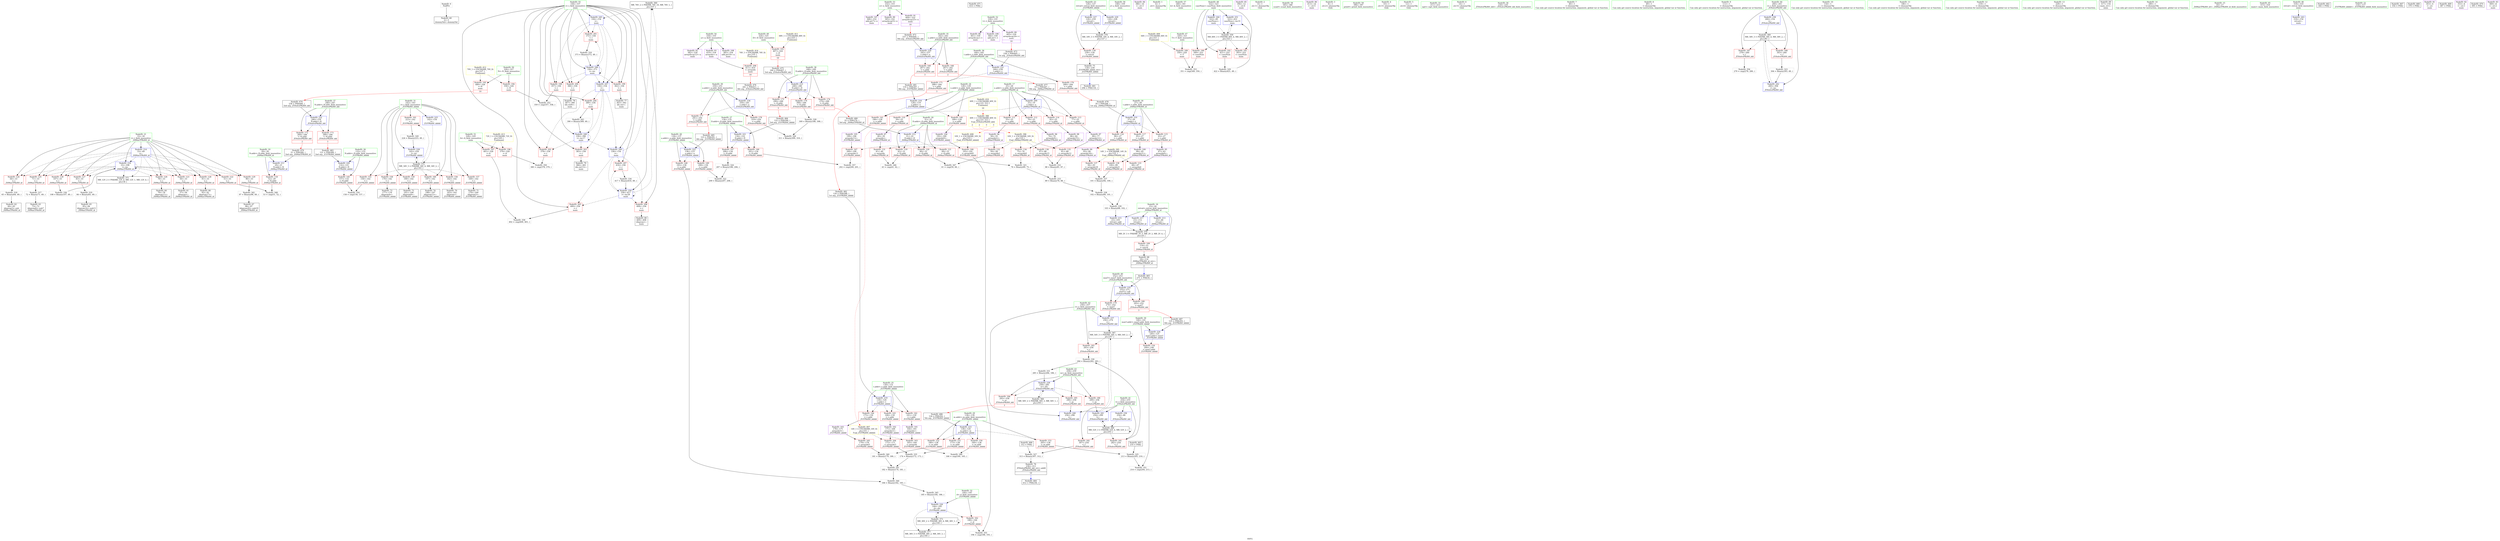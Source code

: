 digraph "SVFG" {
	label="SVFG";

	Node0x5646ff251020 [shape=record,color=grey,label="{NodeID: 0\nNullPtr}"];
	Node0x5646ff251020 -> Node0x5646ff254680[style=solid];
	Node0x5646ff2756c0 [shape=record,color=black,label="{NodeID: 360\nMR_76V_2 = PHI(MR_76V_10, MR_76V_1, )\npts\{337 \}\n}"];
	Node0x5646ff2756c0 -> Node0x5646ff260d50[style=dashed];
	Node0x5646ff256590 [shape=record,color=red,label="{NodeID: 194\n358\<--326\n\<--N\nmain\n}"];
	Node0x5646ff256590 -> Node0x5646ff2680a0[style=solid];
	Node0x5646ff253870 [shape=record,color=red,label="{NodeID: 111\n55\<--25\n\<--x.addr\n_Z4MaxTPKdS0_id\n}"];
	Node0x5646ff253870 -> Node0x5646ff256250[style=solid];
	Node0x5646ff251b70 [shape=record,color=green,label="{NodeID: 28\n136\<--137\na.addr\<--a.addr_field_insensitive\n_Z1FPKdS0_idddd\n}"];
	Node0x5646ff251b70 -> Node0x5646ff259e50[style=solid];
	Node0x5646ff251b70 -> Node0x5646ff259f20[style=solid];
	Node0x5646ff251b70 -> Node0x5646ff257c50[style=solid];
	Node0x5646ff296910 [shape=record,color=black,label="{NodeID: 471\n414 = PHI()\n}"];
	Node0x5646ff25c5c0 [shape=record,color=yellow,style=double,label="{NodeID: 388\n60V_1 = ENCHI(MR_60V_0)\npts\{331 333 \}\nFun[_Z5SolvePKdS0_idd]|{<s0>2|<s1>2|<s2>3|<s3>3}}"];
	Node0x5646ff25c5c0:s0 -> Node0x5646ff25cc10[style=dashed,color=red];
	Node0x5646ff25c5c0:s1 -> Node0x5646ff25ccf0[style=dashed,color=red];
	Node0x5646ff25c5c0:s2 -> Node0x5646ff25d6c0[style=dashed,color=red];
	Node0x5646ff25c5c0:s3 -> Node0x5646ff25d7a0[style=dashed,color=red];
	Node0x5646ff257c50 [shape=record,color=blue,label="{NodeID: 222\n136\<--123\na.addr\<--a\n_Z1FPKdS0_idddd\n}"];
	Node0x5646ff257c50 -> Node0x5646ff259e50[style=dashed];
	Node0x5646ff257c50 -> Node0x5646ff259f20[style=dashed];
	Node0x5646ff259700 [shape=record,color=red,label="{NodeID: 139\n230\<--126\n\<--retval\n_Z1FPKdS0_idddd\n}"];
	Node0x5646ff259700 -> Node0x5646ff2552e0[style=solid];
	Node0x5646ff2542e0 [shape=record,color=green,label="{NodeID: 56\n338\<--339\nj\<--j_field_insensitive\nmain\n}"];
	Node0x5646ff25ded0 [shape=record,color=yellow,style=double,label="{NodeID: 416\n60V_1 = ENCHI(MR_60V_0)\npts\{331 333 \}\nFun[main]|{<s0>10}}"];
	Node0x5646ff25ded0:s0 -> Node0x5646ff25c5c0[style=dashed,color=red];
	Node0x5646ff266420 [shape=record,color=grey,label="{NodeID: 333\n89 = Binary(76, 88, )\n}"];
	Node0x5646ff266420 -> Node0x5646ff266ba0[style=solid];
	Node0x5646ff261160 [shape=record,color=blue,label="{NodeID: 250\n336\<--417\ni\<--inc28\nmain\n}"];
	Node0x5646ff261160 -> Node0x5646ff256e80[style=dashed];
	Node0x5646ff261160 -> Node0x5646ff256f50[style=dashed];
	Node0x5646ff261160 -> Node0x5646ff257020[style=dashed];
	Node0x5646ff261160 -> Node0x5646ff261160[style=dashed];
	Node0x5646ff261160 -> Node0x5646ff2756c0[style=dashed];
	Node0x5646ff25adc0 [shape=record,color=red,label="{NodeID: 167\n200\<--199\n\<--arrayidx13\n_Z1FPKdS0_idddd\n}"];
	Node0x5646ff25adc0 -> Node0x5646ff268820[style=solid];
	Node0x5646ff255a30 [shape=record,color=purple,label="{NodeID: 84\n386\<--10\n\<--.str.3\nmain\n}"];
	Node0x5646ff249330 [shape=record,color=green,label="{NodeID: 1\n4\<--1\n.str\<--dummyObj\nGlob }"];
	Node0x5646ff256660 [shape=record,color=red,label="{NodeID: 195\n406\<--326\n\<--N\nmain\n|{<s0>10}}"];
	Node0x5646ff256660:s0 -> Node0x5646ff296d80[style=solid,color=red];
	Node0x5646ff253940 [shape=record,color=red,label="{NodeID: 112\n70\<--25\n\<--x.addr\n_Z4MaxTPKdS0_id\n}"];
	Node0x5646ff253940 -> Node0x5646ff252c40[style=solid];
	Node0x5646ff251c40 [shape=record,color=green,label="{NodeID: 29\n138\<--139\nm.addr\<--m.addr_field_insensitive\n_Z1FPKdS0_idddd\n}"];
	Node0x5646ff251c40 -> Node0x5646ff259ff0[style=solid];
	Node0x5646ff251c40 -> Node0x5646ff25a0c0[style=solid];
	Node0x5646ff251c40 -> Node0x5646ff25a190[style=solid];
	Node0x5646ff251c40 -> Node0x5646ff25a260[style=solid];
	Node0x5646ff251c40 -> Node0x5646ff257d20[style=solid];
	Node0x5646ff296a10 [shape=record,color=black,label="{NodeID: 472\n237 = PHI(404, )\n0th arg _Z5SolvePKdS0_idd }"];
	Node0x5646ff296a10 -> Node0x5646ff2582d0[style=solid];
	Node0x5646ff257d20 [shape=record,color=blue,label="{NodeID: 223\n138\<--124\nm.addr\<--m\n_Z1FPKdS0_idddd\n}"];
	Node0x5646ff257d20 -> Node0x5646ff259ff0[style=dashed];
	Node0x5646ff257d20 -> Node0x5646ff25a0c0[style=dashed];
	Node0x5646ff257d20 -> Node0x5646ff25a190[style=dashed];
	Node0x5646ff257d20 -> Node0x5646ff25a260[style=dashed];
	Node0x5646ff2597d0 [shape=record,color=red,label="{NodeID: 140\n189\<--128\n\<--x.addr\n_Z1FPKdS0_idddd\n}"];
	Node0x5646ff2597d0 -> Node0x5646ff2532c0[style=solid];
	Node0x5646ff2543b0 [shape=record,color=green,label="{NodeID: 57\n340\<--341\nk\<--k_field_insensitive\nmain\n}"];
	Node0x5646ff2665a0 [shape=record,color=grey,label="{NodeID: 334\n417 = Binary(416, 49, )\n}"];
	Node0x5646ff2665a0 -> Node0x5646ff261160[style=solid];
	Node0x5646ff261230 [shape=record,color=blue,label="{NodeID: 251\n322\<--422\ncaseNum\<--inc31\nmain\n}"];
	Node0x5646ff261230 -> Node0x5646ff2751c0[style=dashed];
	Node0x5646ff25ae90 [shape=record,color=red,label="{NodeID: 168\n267\<--242\n\<--x.addr\n_Z5SolvePKdS0_idd\n|{<s0>2}}"];
	Node0x5646ff25ae90:s0 -> Node0x5646ff297140[style=solid,color=red];
	Node0x5646ff255b00 [shape=record,color=purple,label="{NodeID: 85\n394\<--12\n\<--.str.4\nmain\n}"];
	Node0x5646ff22e920 [shape=record,color=green,label="{NodeID: 2\n6\<--1\n.str.1\<--dummyObj\nGlob }"];
	Node0x5646ff256730 [shape=record,color=red,label="{NodeID: 196\n379\<--328\n\<--A\nmain\n}"];
	Node0x5646ff256730 -> Node0x5646ff267da0[style=solid];
	Node0x5646ff253a10 [shape=record,color=red,label="{NodeID: 113\n77\<--25\n\<--x.addr\n_Z4MaxTPKdS0_id\n}"];
	Node0x5646ff253a10 -> Node0x5646ff252d10[style=solid];
	Node0x5646ff251d10 [shape=record,color=green,label="{NodeID: 30\n140\<--141\nmaxT.addr\<--maxT.addr_field_insensitive\n_Z1FPKdS0_idddd\n}"];
	Node0x5646ff251d10 -> Node0x5646ff25a330[style=solid];
	Node0x5646ff251d10 -> Node0x5646ff257df0[style=solid];
	Node0x5646ff296c40 [shape=record,color=black,label="{NodeID: 473\n238 = PHI(405, )\n1st arg _Z5SolvePKdS0_idd }"];
	Node0x5646ff296c40 -> Node0x5646ff260230[style=solid];
	Node0x5646ff257df0 [shape=record,color=blue,label="{NodeID: 224\n140\<--125\nmaxT.addr\<--maxT\n_Z1FPKdS0_idddd\n}"];
	Node0x5646ff257df0 -> Node0x5646ff25a330[style=dashed];
	Node0x5646ff2598a0 [shape=record,color=red,label="{NodeID: 141\n196\<--128\n\<--x.addr\n_Z1FPKdS0_idddd\n}"];
	Node0x5646ff2598a0 -> Node0x5646ff253390[style=solid];
	Node0x5646ff254480 [shape=record,color=green,label="{NodeID: 58\n345\<--346\nscanf\<--scanf_field_insensitive\n}"];
	Node0x5646ff266720 [shape=record,color=grey,label="{NodeID: 335\n174 = Binary(172, 173, )\n}"];
	Node0x5646ff266720 -> Node0x5646ff267020[style=solid];
	Node0x5646ff25af60 [shape=record,color=red,label="{NodeID: 169\n287\<--242\n\<--x.addr\n_Z5SolvePKdS0_idd\n|{<s0>3}}"];
	Node0x5646ff25af60:s0 -> Node0x5646ff297640[style=solid,color=red];
	Node0x5646ff255bd0 [shape=record,color=purple,label="{NodeID: 86\n413\<--14\n\<--.str.5\nmain\n}"];
	Node0x5646ff250780 [shape=record,color=green,label="{NodeID: 3\n8\<--1\n.str.2\<--dummyObj\nGlob }"];
	Node0x5646ff256800 [shape=record,color=red,label="{NodeID: 197\n401\<--328\n\<--A\nmain\n}"];
	Node0x5646ff256800 -> Node0x5646ff2689a0[style=solid];
	Node0x5646ff253ae0 [shape=record,color=red,label="{NodeID: 114\n82\<--25\n\<--x.addr\n_Z4MaxTPKdS0_id\n}"];
	Node0x5646ff253ae0 -> Node0x5646ff252de0[style=solid];
	Node0x5646ff251de0 [shape=record,color=green,label="{NodeID: 31\n142\<--143\ni\<--i_field_insensitive\n_Z1FPKdS0_idddd\n}"];
	Node0x5646ff251de0 -> Node0x5646ff25a400[style=solid];
	Node0x5646ff251de0 -> Node0x5646ff25a4d0[style=solid];
	Node0x5646ff251de0 -> Node0x5646ff25a5a0[style=solid];
	Node0x5646ff251de0 -> Node0x5646ff25a670[style=solid];
	Node0x5646ff251de0 -> Node0x5646ff25a740[style=solid];
	Node0x5646ff251de0 -> Node0x5646ff25a810[style=solid];
	Node0x5646ff251de0 -> Node0x5646ff25a8e0[style=solid];
	Node0x5646ff251de0 -> Node0x5646ff257ec0[style=solid];
	Node0x5646ff251de0 -> Node0x5646ff258130[style=solid];
	Node0x5646ff296d80 [shape=record,color=black,label="{NodeID: 474\n239 = PHI(406, )\n2nd arg _Z5SolvePKdS0_idd }"];
	Node0x5646ff296d80 -> Node0x5646ff2602c0[style=solid];
	Node0x5646ff257ec0 [shape=record,color=blue,label="{NodeID: 225\n142\<--154\ni\<--\n_Z1FPKdS0_idddd\n}"];
	Node0x5646ff257ec0 -> Node0x5646ff2796c0[style=dashed];
	Node0x5646ff259970 [shape=record,color=red,label="{NodeID: 142\n161\<--130\n\<--t.addr\n_Z1FPKdS0_idddd\n}"];
	Node0x5646ff259970 -> Node0x5646ff253050[style=solid];
	Node0x5646ff254580 [shape=record,color=green,label="{NodeID: 59\n396\<--397\nprintf\<--printf_field_insensitive\n}"];
	Node0x5646ff2668a0 [shape=record,color=grey,label="{NodeID: 336\n108 = Binary(107, 49, )\n}"];
	Node0x5646ff2668a0 -> Node0x5646ff257770[style=solid];
	Node0x5646ff25b030 [shape=record,color=red,label="{NodeID: 170\n268\<--244\n\<--t.addr\n_Z5SolvePKdS0_idd\n|{<s0>2}}"];
	Node0x5646ff25b030:s0 -> Node0x5646ff297280[style=solid,color=red];
	Node0x5646ff255ca0 [shape=record,color=purple,label="{NodeID: 87\n40\<--39\narrayidx\<--\n_Z4MaxTPKdS0_id\n}"];
	Node0x5646ff255ca0 -> Node0x5646ff259080[style=solid];
	Node0x5646ff22c710 [shape=record,color=green,label="{NodeID: 4\n10\<--1\n.str.3\<--dummyObj\nGlob }"];
	Node0x5646ff2568d0 [shape=record,color=red,label="{NodeID: 198\n357\<--336\n\<--i\nmain\n}"];
	Node0x5646ff2568d0 -> Node0x5646ff2680a0[style=solid];
	Node0x5646ff253bb0 [shape=record,color=red,label="{NodeID: 115\n63\<--27\n\<--t.addr\n_Z4MaxTPKdS0_id\n}"];
	Node0x5646ff253bb0 -> Node0x5646ff256320[style=solid];
	Node0x5646ff251eb0 [shape=record,color=green,label="{NodeID: 32\n144\<--145\nd\<--d_field_insensitive\n_Z1FPKdS0_idddd\n}"];
	Node0x5646ff251eb0 -> Node0x5646ff25a9b0[style=solid];
	Node0x5646ff251eb0 -> Node0x5646ff257f90[style=solid];
	Node0x5646ff296ec0 [shape=record,color=black,label="{NodeID: 475\n240 = PHI(407, )\n3rd arg _Z5SolvePKdS0_idd }"];
	Node0x5646ff296ec0 -> Node0x5646ff260390[style=solid];
	Node0x5646ff257f90 [shape=record,color=blue,label="{NodeID: 226\n144\<--185\nd\<--div\n_Z1FPKdS0_idddd\n}"];
	Node0x5646ff257f90 -> Node0x5646ff25a9b0[style=dashed];
	Node0x5646ff257f90 -> Node0x5646ff279bc0[style=dashed];
	Node0x5646ff257f90 -> Node0x5646ff27afc0[style=dashed];
	Node0x5646ff259a40 [shape=record,color=red,label="{NodeID: 143\n168\<--130\n\<--t.addr\n_Z1FPKdS0_idddd\n}"];
	Node0x5646ff259a40 -> Node0x5646ff253120[style=solid];
	Node0x5646ff254680 [shape=record,color=black,label="{NodeID: 60\n2\<--3\ndummyVal\<--dummyVal\n}"];
	Node0x5646ff266a20 [shape=record,color=grey,label="{NodeID: 337\n101 = Binary(94, 100, )\n}"];
	Node0x5646ff266a20 -> Node0x5646ff266ba0[style=solid];
	Node0x5646ff25b100 [shape=record,color=red,label="{NodeID: 171\n288\<--244\n\<--t.addr\n_Z5SolvePKdS0_idd\n|{<s0>3}}"];
	Node0x5646ff25b100:s0 -> Node0x5646ff297780[style=solid,color=red];
	Node0x5646ff255d70 [shape=record,color=purple,label="{NodeID: 88\n361\<--330\narraydecay\<--t\nmain\n}"];
	Node0x5646ff22c7a0 [shape=record,color=green,label="{NodeID: 5\n12\<--1\n.str.4\<--dummyObj\nGlob }"];
	Node0x5646ff2569a0 [shape=record,color=red,label="{NodeID: 199\n362\<--336\n\<--i\nmain\n}"];
	Node0x5646ff2569a0 -> Node0x5646ff255480[style=solid];
	Node0x5646ff258450 [shape=record,color=red,label="{NodeID: 116\n90\<--27\n\<--t.addr\n_Z4MaxTPKdS0_id\n}"];
	Node0x5646ff258450 -> Node0x5646ff252eb0[style=solid];
	Node0x5646ff251f80 [shape=record,color=green,label="{NodeID: 33\n211\<--212\nsqrt\<--sqrt_field_insensitive\n}"];
	Node0x5646ff297000 [shape=record,color=black,label="{NodeID: 476\n241 = PHI(411, )\n4th arg _Z5SolvePKdS0_idd }"];
	Node0x5646ff297000 -> Node0x5646ff260460[style=solid];
	Node0x5646ff258060 [shape=record,color=blue,label="{NodeID: 227\n126\<--218\nretval\<--\n_Z1FPKdS0_idddd\n}"];
	Node0x5646ff258060 -> Node0x5646ff27aac0[style=dashed];
	Node0x5646ff259b10 [shape=record,color=red,label="{NodeID: 144\n175\<--130\n\<--t.addr\n_Z1FPKdS0_idddd\n}"];
	Node0x5646ff259b10 -> Node0x5646ff2531f0[style=solid];
	Node0x5646ff254780 [shape=record,color=black,label="{NodeID: 61\n57\<--56\nidxprom\<--\n_Z4MaxTPKdS0_id\n}"];
	Node0x5646ff266ba0 [shape=record,color=grey,label="{NodeID: 338\n102 = Binary(89, 101, )\n}"];
	Node0x5646ff266ba0 -> Node0x5646ff266d20[style=solid];
	Node0x5646ff25b1d0 [shape=record,color=red,label="{NodeID: 172\n269\<--246\n\<--N.addr\n_Z5SolvePKdS0_idd\n|{<s0>2}}"];
	Node0x5646ff25b1d0:s0 -> Node0x5646ff2973c0[style=solid,color=red];
	Node0x5646ff255e40 [shape=record,color=purple,label="{NodeID: 89\n405\<--330\narraydecay24\<--t\nmain\n|{<s0>10}}"];
	Node0x5646ff255e40:s0 -> Node0x5646ff296c40[style=solid,color=red];
	Node0x5646ff22e770 [shape=record,color=green,label="{NodeID: 6\n14\<--1\n.str.5\<--dummyObj\nGlob }"];
	Node0x5646ff2778c0 [shape=record,color=black,label="{NodeID: 366\nMR_52V_3 = PHI(MR_52V_4, MR_52V_2, )\npts\{255 \}\n}"];
	Node0x5646ff2778c0 -> Node0x5646ff25b920[style=dashed];
	Node0x5646ff2778c0 -> Node0x5646ff25b9f0[style=dashed];
	Node0x5646ff2778c0 -> Node0x5646ff260a10[style=dashed];
	Node0x5646ff2778c0 -> Node0x5646ff2778c0[style=dashed];
	Node0x5646ff256a70 [shape=record,color=red,label="{NodeID: 200\n366\<--336\n\<--i\nmain\n}"];
	Node0x5646ff256a70 -> Node0x5646ff255550[style=solid];
	Node0x5646ff258520 [shape=record,color=red,label="{NodeID: 117\n95\<--27\n\<--t.addr\n_Z4MaxTPKdS0_id\n}"];
	Node0x5646ff258520 -> Node0x5646ff252f80[style=solid];
	Node0x5646ff252080 [shape=record,color=green,label="{NodeID: 34\n234\<--235\n_Z5SolvePKdS0_idd\<--_Z5SolvePKdS0_idd_field_insensitive\n}"];
	Node0x5646ff297140 [shape=record,color=black,label="{NodeID: 477\n19 = PHI(267, )\n0th arg _Z4MaxTPKdS0_id }"];
	Node0x5646ff297140 -> Node0x5646ff2571c0[style=solid];
	Node0x5646ff258130 [shape=record,color=blue,label="{NodeID: 228\n142\<--224\ni\<--inc\n_Z1FPKdS0_idddd\n}"];
	Node0x5646ff258130 -> Node0x5646ff2796c0[style=dashed];
	Node0x5646ff259be0 [shape=record,color=red,label="{NodeID: 145\n157\<--132\n\<--N.addr\n_Z1FPKdS0_idddd\n}"];
	Node0x5646ff259be0 -> Node0x5646ff2683a0[style=solid];
	Node0x5646ff254850 [shape=record,color=black,label="{NodeID: 62\n66\<--65\nidxprom5\<--sub\n_Z4MaxTPKdS0_id\n}"];
	Node0x5646ff266d20 [shape=record,color=grey,label="{NodeID: 339\n103 = Binary(68, 102, )\n}"];
	Node0x5646ff266d20 -> Node0x5646ff2576a0[style=solid];
	Node0x5646ff25b2a0 [shape=record,color=red,label="{NodeID: 173\n289\<--246\n\<--N.addr\n_Z5SolvePKdS0_idd\n|{<s0>3}}"];
	Node0x5646ff25b2a0:s0 -> Node0x5646ff2978c0[style=solid,color=red];
	Node0x5646ff255f10 [shape=record,color=purple,label="{NodeID: 90\n365\<--332\narraydecay5\<--x\nmain\n}"];
	Node0x5646ff22e800 [shape=record,color=green,label="{NodeID: 7\n46\<--1\n\<--dummyObj\nCan only get source location for instruction, argument, global var or function.}"];
	Node0x5646ff277dc0 [shape=record,color=black,label="{NodeID: 367\nMR_54V_3 = PHI(MR_54V_5, MR_54V_2, )\npts\{257 \}\n}"];
	Node0x5646ff277dc0 -> Node0x5646ff25bac0[style=dashed];
	Node0x5646ff277dc0 -> Node0x5646ff260940[style=dashed];
	Node0x5646ff277dc0 -> Node0x5646ff277dc0[style=dashed];
	Node0x5646ff256b40 [shape=record,color=red,label="{NodeID: 201\n372\<--336\n\<--i\nmain\n}"];
	Node0x5646ff256b40 -> Node0x5646ff264aa0[style=solid];
	Node0x5646ff2585f0 [shape=record,color=red,label="{NodeID: 118\n52\<--29\n\<--N.addr\n_Z4MaxTPKdS0_id\n}"];
	Node0x5646ff2585f0 -> Node0x5646ff267aa0[style=solid];
	Node0x5646ff252180 [shape=record,color=green,label="{NodeID: 35\n242\<--243\nx.addr\<--x.addr_field_insensitive\n_Z5SolvePKdS0_idd\n}"];
	Node0x5646ff252180 -> Node0x5646ff25ae90[style=solid];
	Node0x5646ff252180 -> Node0x5646ff25af60[style=solid];
	Node0x5646ff252180 -> Node0x5646ff2582d0[style=solid];
	Node0x5646ff297280 [shape=record,color=black,label="{NodeID: 478\n20 = PHI(268, )\n1st arg _Z4MaxTPKdS0_id }"];
	Node0x5646ff297280 -> Node0x5646ff257290[style=solid];
	Node0x5646ff25cc10 [shape=record,color=yellow,style=double,label="{NodeID: 395\n14V_1 = ENCHI(MR_14V_0)\npts\{331 \}\nFun[_Z4MaxTPKdS0_id]}"];
	Node0x5646ff25cc10 -> Node0x5646ff259220[style=dashed];
	Node0x5646ff25cc10 -> Node0x5646ff259560[style=dashed];
	Node0x5646ff25cc10 -> Node0x5646ff259630[style=dashed];
	Node0x5646ff258200 [shape=record,color=blue,label="{NodeID: 229\n126\<--228\nretval\<--\n_Z1FPKdS0_idddd\n}"];
	Node0x5646ff258200 -> Node0x5646ff27aac0[style=dashed];
	Node0x5646ff259cb0 [shape=record,color=red,label="{NodeID: 146\n201\<--134\n\<--D.addr\n_Z1FPKdS0_idddd\n}"];
	Node0x5646ff259cb0 -> Node0x5646ff268820[style=solid];
	Node0x5646ff254920 [shape=record,color=black,label="{NodeID: 63\n73\<--72\nidxprom8\<--sub7\n_Z4MaxTPKdS0_id\n}"];
	Node0x5646ff266ea0 [shape=record,color=grey,label="{NodeID: 340\n181 = Binary(179, 180, )\n}"];
	Node0x5646ff266ea0 -> Node0x5646ff267020[style=solid];
	Node0x5646ff25b370 [shape=record,color=red,label="{NodeID: 174\n270\<--248\n\<--D.addr\n_Z5SolvePKdS0_idd\n|{<s0>2}}"];
	Node0x5646ff25b370:s0 -> Node0x5646ff297500[style=solid,color=red];
	Node0x5646ff255fe0 [shape=record,color=purple,label="{NodeID: 91\n404\<--332\narraydecay23\<--x\nmain\n|{<s0>10}}"];
	Node0x5646ff255fe0:s0 -> Node0x5646ff296a10[style=solid,color=red];
	Node0x5646ff250a40 [shape=record,color=green,label="{NodeID: 8\n49\<--1\n\<--dummyObj\nCan only get source location for instruction, argument, global var or function.}"];
	Node0x5646ff2782c0 [shape=record,color=black,label="{NodeID: 368\nMR_56V_2 = PHI(MR_56V_3, MR_56V_1, )\npts\{259 \}\n}"];
	Node0x5646ff2782c0 -> Node0x5646ff260870[style=dashed];
	Node0x5646ff256c10 [shape=record,color=red,label="{NodeID: 202\n378\<--336\n\<--i\nmain\n}"];
	Node0x5646ff256c10 -> Node0x5646ff267da0[style=solid];
	Node0x5646ff2586c0 [shape=record,color=red,label="{NodeID: 119\n42\<--31\n\<--D.addr\n_Z4MaxTPKdS0_id\n}"];
	Node0x5646ff2586c0 -> Node0x5646ff2677a0[style=solid];
	Node0x5646ff252250 [shape=record,color=green,label="{NodeID: 36\n244\<--245\nt.addr\<--t.addr_field_insensitive\n_Z5SolvePKdS0_idd\n}"];
	Node0x5646ff252250 -> Node0x5646ff25b030[style=solid];
	Node0x5646ff252250 -> Node0x5646ff25b100[style=solid];
	Node0x5646ff252250 -> Node0x5646ff260230[style=solid];
	Node0x5646ff2973c0 [shape=record,color=black,label="{NodeID: 479\n21 = PHI(269, )\n2nd arg _Z4MaxTPKdS0_id }"];
	Node0x5646ff2973c0 -> Node0x5646ff257360[style=solid];
	Node0x5646ff25ccf0 [shape=record,color=yellow,style=double,label="{NodeID: 396\n16V_1 = ENCHI(MR_16V_0)\npts\{333 \}\nFun[_Z4MaxTPKdS0_id]}"];
	Node0x5646ff25ccf0 -> Node0x5646ff259080[style=dashed];
	Node0x5646ff25ccf0 -> Node0x5646ff259150[style=dashed];
	Node0x5646ff25ccf0 -> Node0x5646ff2592f0[style=dashed];
	Node0x5646ff25ccf0 -> Node0x5646ff2593c0[style=dashed];
	Node0x5646ff25ccf0 -> Node0x5646ff259490[style=dashed];
	Node0x5646ff2582d0 [shape=record,color=blue,label="{NodeID: 230\n242\<--237\nx.addr\<--x\n_Z5SolvePKdS0_idd\n}"];
	Node0x5646ff2582d0 -> Node0x5646ff25ae90[style=dashed];
	Node0x5646ff2582d0 -> Node0x5646ff25af60[style=dashed];
	Node0x5646ff259d80 [shape=record,color=red,label="{NodeID: 147\n206\<--134\n\<--D.addr\n_Z1FPKdS0_idddd\n}"];
	Node0x5646ff259d80 -> Node0x5646ff2656a0[style=solid];
	Node0x5646ff2549f0 [shape=record,color=black,label="{NodeID: 64\n79\<--78\nidxprom11\<--\n_Z4MaxTPKdS0_id\n}"];
	Node0x5646ff267020 [shape=record,color=grey,label="{NodeID: 341\n182 = Binary(174, 181, )\n}"];
	Node0x5646ff267020 -> Node0x5646ff2674a0[style=solid];
	Node0x5646ff25b440 [shape=record,color=red,label="{NodeID: 175\n290\<--248\n\<--D.addr\n_Z5SolvePKdS0_idd\n|{<s0>3}}"];
	Node0x5646ff25b440:s0 -> Node0x5646ff297a00[style=solid,color=red];
	Node0x5646ff2560b0 [shape=record,color=purple,label="{NodeID: 92\n382\<--334\narraydecay12\<--a\nmain\n}"];
	Node0x5646ff250ad0 [shape=record,color=green,label="{NodeID: 9\n112\<--1\n\<--dummyObj\nCan only get source location for instruction, argument, global var or function.}"];
	Node0x5646ff2787c0 [shape=record,color=black,label="{NodeID: 369\nMR_58V_3 = PHI(MR_58V_4, MR_58V_2, )\npts\{261 \}\n}"];
	Node0x5646ff2787c0 -> Node0x5646ff25be00[style=dashed];
	Node0x5646ff2787c0 -> Node0x5646ff25bed0[style=dashed];
	Node0x5646ff2787c0 -> Node0x5646ff260ae0[style=dashed];
	Node0x5646ff256ce0 [shape=record,color=red,label="{NodeID: 203\n383\<--336\n\<--i\nmain\n}"];
	Node0x5646ff256ce0 -> Node0x5646ff255620[style=solid];
	Node0x5646ff258790 [shape=record,color=red,label="{NodeID: 120\n60\<--31\n\<--D.addr\n_Z4MaxTPKdS0_id\n}"];
	Node0x5646ff258790 -> Node0x5646ff267920[style=solid];
	Node0x5646ff252320 [shape=record,color=green,label="{NodeID: 37\n246\<--247\nN.addr\<--N.addr_field_insensitive\n_Z5SolvePKdS0_idd\n}"];
	Node0x5646ff252320 -> Node0x5646ff25b1d0[style=solid];
	Node0x5646ff252320 -> Node0x5646ff25b2a0[style=solid];
	Node0x5646ff252320 -> Node0x5646ff2602c0[style=solid];
	Node0x5646ff297500 [shape=record,color=black,label="{NodeID: 480\n22 = PHI(270, )\n3rd arg _Z4MaxTPKdS0_id }"];
	Node0x5646ff297500 -> Node0x5646ff257430[style=solid];
	Node0x5646ff260230 [shape=record,color=blue,label="{NodeID: 231\n244\<--238\nt.addr\<--t\n_Z5SolvePKdS0_idd\n}"];
	Node0x5646ff260230 -> Node0x5646ff25b030[style=dashed];
	Node0x5646ff260230 -> Node0x5646ff25b100[style=dashed];
	Node0x5646ff259e50 [shape=record,color=red,label="{NodeID: 148\n183\<--136\n\<--a.addr\n_Z1FPKdS0_idddd\n}"];
	Node0x5646ff259e50 -> Node0x5646ff2674a0[style=solid];
	Node0x5646ff254ac0 [shape=record,color=black,label="{NodeID: 65\n85\<--84\nidxprom14\<--sub13\n_Z4MaxTPKdS0_id\n}"];
	Node0x5646ff2671a0 [shape=record,color=grey,label="{NodeID: 342\n97 = Binary(96, 49, )\n}"];
	Node0x5646ff2671a0 -> Node0x5646ff254c60[style=solid];
	Node0x5646ff25b510 [shape=record,color=red,label="{NodeID: 176\n308\<--248\n\<--D.addr\n_Z5SolvePKdS0_idd\n}"];
	Node0x5646ff25b510 -> Node0x5646ff265ca0[style=solid];
	Node0x5646ff256180 [shape=record,color=purple,label="{NodeID: 93\n410\<--334\narrayidx\<--a\nmain\n}"];
	Node0x5646ff256180 -> Node0x5646ff2570f0[style=solid];
	Node0x5646ff250b60 [shape=record,color=green,label="{NodeID: 10\n154\<--1\n\<--dummyObj\nCan only get source location for instruction, argument, global var or function.}"];
	Node0x5646ff278cc0 [shape=record,color=black,label="{NodeID: 370\nMR_2V_3 = PHI(MR_2V_5, MR_2V_2, MR_2V_4, )\npts\{24 \}\n}"];
	Node0x5646ff278cc0 -> Node0x5646ff2536d0[style=dashed];
	Node0x5646ff256db0 [shape=record,color=red,label="{NodeID: 204\n389\<--336\n\<--i\nmain\n}"];
	Node0x5646ff256db0 -> Node0x5646ff267320[style=solid];
	Node0x5646ff258860 [shape=record,color=red,label="{NodeID: 121\n69\<--31\n\<--D.addr\n_Z4MaxTPKdS0_id\n}"];
	Node0x5646ff258860 -> Node0x5646ff265220[style=solid];
	Node0x5646ff2523f0 [shape=record,color=green,label="{NodeID: 38\n248\<--249\nD.addr\<--D.addr_field_insensitive\n_Z5SolvePKdS0_idd\n}"];
	Node0x5646ff2523f0 -> Node0x5646ff25b370[style=solid];
	Node0x5646ff2523f0 -> Node0x5646ff25b440[style=solid];
	Node0x5646ff2523f0 -> Node0x5646ff25b510[style=solid];
	Node0x5646ff2523f0 -> Node0x5646ff260390[style=solid];
	Node0x5646ff297640 [shape=record,color=black,label="{NodeID: 481\n119 = PHI(287, )\n0th arg _Z1FPKdS0_idddd }"];
	Node0x5646ff297640 -> Node0x5646ff257910[style=solid];
	Node0x5646ff2602c0 [shape=record,color=blue,label="{NodeID: 232\n246\<--239\nN.addr\<--N\n_Z5SolvePKdS0_idd\n}"];
	Node0x5646ff2602c0 -> Node0x5646ff25b1d0[style=dashed];
	Node0x5646ff2602c0 -> Node0x5646ff25b2a0[style=dashed];
	Node0x5646ff259f20 [shape=record,color=red,label="{NodeID: 149\n208\<--136\n\<--a.addr\n_Z1FPKdS0_idddd\n}"];
	Node0x5646ff259f20 -> Node0x5646ff2653a0[style=solid];
	Node0x5646ff254b90 [shape=record,color=black,label="{NodeID: 66\n92\<--91\nidxprom17\<--\n_Z4MaxTPKdS0_id\n}"];
	Node0x5646ff267320 [shape=record,color=grey,label="{NodeID: 343\n390 = Binary(389, 49, )\n}"];
	Node0x5646ff267320 -> Node0x5646ff260fc0[style=solid];
	Node0x5646ff25b5e0 [shape=record,color=red,label="{NodeID: 177\n291\<--250\n\<--a.addr\n_Z5SolvePKdS0_idd\n|{<s0>3}}"];
	Node0x5646ff25b5e0:s0 -> Node0x5646ff297b40[style=solid,color=red];
	Node0x5646ff256250 [shape=record,color=purple,label="{NodeID: 94\n58\<--55\narrayidx2\<--\n_Z4MaxTPKdS0_id\n}"];
	Node0x5646ff256250 -> Node0x5646ff259150[style=solid];
	Node0x5646ff24b210 [shape=record,color=green,label="{NodeID: 11\n186\<--1\n\<--dummyObj\nCan only get source location for instruction, argument, global var or function.}"];
	Node0x5646ff2791c0 [shape=record,color=black,label="{NodeID: 371\nMR_12V_2 = PHI(MR_12V_4, MR_12V_1, MR_12V_4, )\npts\{34 \}\n}"];
	Node0x5646ff256e80 [shape=record,color=red,label="{NodeID: 205\n400\<--336\n\<--i\nmain\n}"];
	Node0x5646ff256e80 -> Node0x5646ff2689a0[style=solid];
	Node0x5646ff258930 [shape=record,color=red,label="{NodeID: 122\n51\<--33\n\<--i\n_Z4MaxTPKdS0_id\n}"];
	Node0x5646ff258930 -> Node0x5646ff267aa0[style=solid];
	Node0x5646ff2524c0 [shape=record,color=green,label="{NodeID: 39\n250\<--251\na.addr\<--a.addr_field_insensitive\n_Z5SolvePKdS0_idd\n}"];
	Node0x5646ff2524c0 -> Node0x5646ff25b5e0[style=solid];
	Node0x5646ff2524c0 -> Node0x5646ff25b6b0[style=solid];
	Node0x5646ff2524c0 -> Node0x5646ff260460[style=solid];
	Node0x5646ff297780 [shape=record,color=black,label="{NodeID: 482\n120 = PHI(288, )\n1st arg _Z1FPKdS0_idddd }"];
	Node0x5646ff297780 -> Node0x5646ff2579e0[style=solid];
	Node0x5646ff264aa0 [shape=record,color=grey,label="{NodeID: 316\n373 = Binary(372, 49, )\n}"];
	Node0x5646ff264aa0 -> Node0x5646ff260e20[style=solid];
	Node0x5646ff260390 [shape=record,color=blue,label="{NodeID: 233\n248\<--240\nD.addr\<--D\n_Z5SolvePKdS0_idd\n}"];
	Node0x5646ff260390 -> Node0x5646ff25b370[style=dashed];
	Node0x5646ff260390 -> Node0x5646ff25b440[style=dashed];
	Node0x5646ff260390 -> Node0x5646ff25b510[style=dashed];
	Node0x5646ff259ff0 [shape=record,color=red,label="{NodeID: 150\n160\<--138\n\<--m.addr\n_Z1FPKdS0_idddd\n}"];
	Node0x5646ff259ff0 -> Node0x5646ff267c20[style=solid];
	Node0x5646ff254c60 [shape=record,color=black,label="{NodeID: 67\n98\<--97\nidxprom20\<--sub19\n_Z4MaxTPKdS0_id\n}"];
	Node0x5646ff2674a0 [shape=record,color=grey,label="{NodeID: 344\n184 = Binary(182, 183, )\n}"];
	Node0x5646ff2674a0 -> Node0x5646ff267620[style=solid];
	Node0x5646ff25b6b0 [shape=record,color=red,label="{NodeID: 178\n310\<--250\n\<--a.addr\n_Z5SolvePKdS0_idd\n}"];
	Node0x5646ff25b6b0 -> Node0x5646ff2659a0[style=solid];
	Node0x5646ff256320 [shape=record,color=purple,label="{NodeID: 95\n67\<--63\narrayidx6\<--\n_Z4MaxTPKdS0_id\n}"];
	Node0x5646ff256320 -> Node0x5646ff259220[style=solid];
	Node0x5646ff24b2d0 [shape=record,color=green,label="{NodeID: 12\n218\<--1\n\<--dummyObj\nCan only get source location for instruction, argument, global var or function.}"];
	Node0x5646ff2796c0 [shape=record,color=black,label="{NodeID: 372\nMR_34V_3 = PHI(MR_34V_4, MR_34V_2, )\npts\{143 \}\n}"];
	Node0x5646ff2796c0 -> Node0x5646ff25a400[style=dashed];
	Node0x5646ff2796c0 -> Node0x5646ff25a4d0[style=dashed];
	Node0x5646ff2796c0 -> Node0x5646ff25a5a0[style=dashed];
	Node0x5646ff2796c0 -> Node0x5646ff25a670[style=dashed];
	Node0x5646ff2796c0 -> Node0x5646ff25a740[style=dashed];
	Node0x5646ff2796c0 -> Node0x5646ff25a810[style=dashed];
	Node0x5646ff2796c0 -> Node0x5646ff25a8e0[style=dashed];
	Node0x5646ff2796c0 -> Node0x5646ff258130[style=dashed];
	Node0x5646ff256f50 [shape=record,color=red,label="{NodeID: 206\n408\<--336\n\<--i\nmain\n}"];
	Node0x5646ff256f50 -> Node0x5646ff2556f0[style=solid];
	Node0x5646ff258a00 [shape=record,color=red,label="{NodeID: 123\n56\<--33\n\<--i\n_Z4MaxTPKdS0_id\n}"];
	Node0x5646ff258a00 -> Node0x5646ff254780[style=solid];
	Node0x5646ff252590 [shape=record,color=green,label="{NodeID: 40\n252\<--253\nmaxT\<--maxT_field_insensitive\n_Z5SolvePKdS0_idd\n}"];
	Node0x5646ff252590 -> Node0x5646ff25b780[style=solid];
	Node0x5646ff252590 -> Node0x5646ff25b850[style=solid];
	Node0x5646ff252590 -> Node0x5646ff260530[style=solid];
	Node0x5646ff2978c0 [shape=record,color=black,label="{NodeID: 483\n121 = PHI(289, )\n2nd arg _Z1FPKdS0_idddd }"];
	Node0x5646ff2978c0 -> Node0x5646ff257ab0[style=solid];
	Node0x5646ff264c20 [shape=record,color=grey,label="{NodeID: 317\n72 = Binary(71, 49, )\n}"];
	Node0x5646ff264c20 -> Node0x5646ff254920[style=solid];
	Node0x5646ff260460 [shape=record,color=blue,label="{NodeID: 234\n250\<--241\na.addr\<--a\n_Z5SolvePKdS0_idd\n}"];
	Node0x5646ff260460 -> Node0x5646ff25b5e0[style=dashed];
	Node0x5646ff260460 -> Node0x5646ff25b6b0[style=dashed];
	Node0x5646ff25a0c0 [shape=record,color=red,label="{NodeID: 151\n173\<--138\n\<--m.addr\n_Z1FPKdS0_idddd\n}"];
	Node0x5646ff25a0c0 -> Node0x5646ff266720[style=solid];
	Node0x5646ff254d30 [shape=record,color=black,label="{NodeID: 68\n18\<--114\n_Z4MaxTPKdS0_id_ret\<--\n_Z4MaxTPKdS0_id\n|{<s0>2}}"];
	Node0x5646ff254d30:s0 -> Node0x5646ff2963c0[style=solid,color=blue];
	Node0x5646ff267620 [shape=record,color=grey,label="{NodeID: 345\n185 = Binary(184, 186, )\n}"];
	Node0x5646ff267620 -> Node0x5646ff257f90[style=solid];
	Node0x5646ff25b780 [shape=record,color=red,label="{NodeID: 179\n274\<--252\n\<--maxT\n_Z5SolvePKdS0_idd\n}"];
	Node0x5646ff25b780 -> Node0x5646ff2606d0[style=solid];
	Node0x5646ff252c40 [shape=record,color=purple,label="{NodeID: 96\n74\<--70\narrayidx9\<--\n_Z4MaxTPKdS0_id\n}"];
	Node0x5646ff252c40 -> Node0x5646ff2592f0[style=solid];
	Node0x5646ff24b3d0 [shape=record,color=green,label="{NodeID: 13\n228\<--1\n\<--dummyObj\nCan only get source location for instruction, argument, global var or function.}"];
	Node0x5646ff279bc0 [shape=record,color=black,label="{NodeID: 373\nMR_36V_2 = PHI(MR_36V_4, MR_36V_1, )\npts\{145 \}\n}"];
	Node0x5646ff279bc0 -> Node0x5646ff257f90[style=dashed];
	Node0x5646ff279bc0 -> Node0x5646ff279bc0[style=dashed];
	Node0x5646ff279bc0 -> Node0x5646ff27afc0[style=dashed];
	Node0x5646ff257020 [shape=record,color=red,label="{NodeID: 207\n416\<--336\n\<--i\nmain\n}"];
	Node0x5646ff257020 -> Node0x5646ff2665a0[style=solid];
	Node0x5646ff258ad0 [shape=record,color=red,label="{NodeID: 124\n64\<--33\n\<--i\n_Z4MaxTPKdS0_id\n}"];
	Node0x5646ff258ad0 -> Node0x5646ff264da0[style=solid];
	Node0x5646ff252660 [shape=record,color=green,label="{NodeID: 41\n254\<--255\nl\<--l_field_insensitive\n_Z5SolvePKdS0_idd\n}"];
	Node0x5646ff252660 -> Node0x5646ff25b920[style=solid];
	Node0x5646ff252660 -> Node0x5646ff25b9f0[style=solid];
	Node0x5646ff252660 -> Node0x5646ff260600[style=solid];
	Node0x5646ff252660 -> Node0x5646ff260a10[style=solid];
	Node0x5646ff297a00 [shape=record,color=black,label="{NodeID: 484\n122 = PHI(290, )\n3rd arg _Z1FPKdS0_idddd }"];
	Node0x5646ff297a00 -> Node0x5646ff257b80[style=solid];
	Node0x5646ff264da0 [shape=record,color=grey,label="{NodeID: 318\n65 = Binary(64, 49, )\n}"];
	Node0x5646ff264da0 -> Node0x5646ff254850[style=solid];
	Node0x5646ff260530 [shape=record,color=blue,label="{NodeID: 235\n252\<--271\nmaxT\<--call\n_Z5SolvePKdS0_idd\n}"];
	Node0x5646ff260530 -> Node0x5646ff25b780[style=dashed];
	Node0x5646ff260530 -> Node0x5646ff25b850[style=dashed];
	Node0x5646ff25a190 [shape=record,color=red,label="{NodeID: 152\n180\<--138\n\<--m.addr\n_Z1FPKdS0_idddd\n}"];
	Node0x5646ff25a190 -> Node0x5646ff266ea0[style=solid];
	Node0x5646ff254e00 [shape=record,color=black,label="{NodeID: 69\n317\<--154\nmain_ret\<--\nmain\n}"];
	Node0x5646ff2677a0 [shape=record,color=grey,label="{NodeID: 346\n43 = cmp(41, 42, )\n}"];
	Node0x5646ff25b850 [shape=record,color=red,label="{NodeID: 180\n293\<--252\n\<--maxT\n_Z5SolvePKdS0_idd\n|{<s0>3}}"];
	Node0x5646ff25b850:s0 -> Node0x5646ff297dc0[style=solid,color=red];
	Node0x5646ff252d10 [shape=record,color=purple,label="{NodeID: 97\n80\<--77\narrayidx12\<--\n_Z4MaxTPKdS0_id\n}"];
	Node0x5646ff252d10 -> Node0x5646ff2593c0[style=solid];
	Node0x5646ff24c410 [shape=record,color=green,label="{NodeID: 14\n280\<--1\n\<--dummyObj\nCan only get source location for instruction, argument, global var or function.}"];
	Node0x5646ff2570f0 [shape=record,color=red,label="{NodeID: 208\n411\<--410\n\<--arrayidx\nmain\n|{<s0>10}}"];
	Node0x5646ff2570f0:s0 -> Node0x5646ff297000[style=solid,color=red];
	Node0x5646ff258ba0 [shape=record,color=red,label="{NodeID: 125\n71\<--33\n\<--i\n_Z4MaxTPKdS0_id\n}"];
	Node0x5646ff258ba0 -> Node0x5646ff264c20[style=solid];
	Node0x5646ff252730 [shape=record,color=green,label="{NodeID: 42\n256\<--257\nr\<--r_field_insensitive\n_Z5SolvePKdS0_idd\n}"];
	Node0x5646ff252730 -> Node0x5646ff25bac0[style=solid];
	Node0x5646ff252730 -> Node0x5646ff2606d0[style=solid];
	Node0x5646ff252730 -> Node0x5646ff260940[style=solid];
	Node0x5646ff297b40 [shape=record,color=black,label="{NodeID: 485\n123 = PHI(291, )\n4th arg _Z1FPKdS0_idddd }"];
	Node0x5646ff297b40 -> Node0x5646ff257c50[style=solid];
	Node0x5646ff264f20 [shape=record,color=grey,label="{NodeID: 319\n84 = Binary(83, 49, )\n}"];
	Node0x5646ff264f20 -> Node0x5646ff254ac0[style=solid];
	Node0x5646ff260600 [shape=record,color=blue,label="{NodeID: 236\n254\<--46\nl\<--\n_Z5SolvePKdS0_idd\n}"];
	Node0x5646ff260600 -> Node0x5646ff2778c0[style=dashed];
	Node0x5646ff25a260 [shape=record,color=red,label="{NodeID: 153\n205\<--138\n\<--m.addr\n_Z1FPKdS0_idddd\n}"];
	Node0x5646ff25a260 -> Node0x5646ff265820[style=solid];
	Node0x5646ff254ed0 [shape=record,color=black,label="{NodeID: 70\n163\<--162\nidxprom\<--\n_Z1FPKdS0_idddd\n}"];
	Node0x5646ff267920 [shape=record,color=grey,label="{NodeID: 347\n61 = cmp(59, 60, )\n}"];
	Node0x5646ff25b920 [shape=record,color=red,label="{NodeID: 181\n282\<--254\n\<--l\n_Z5SolvePKdS0_idd\n}"];
	Node0x5646ff25b920 -> Node0x5646ff265fa0[style=solid];
	Node0x5646ff252de0 [shape=record,color=purple,label="{NodeID: 98\n86\<--82\narrayidx15\<--\n_Z4MaxTPKdS0_id\n}"];
	Node0x5646ff252de0 -> Node0x5646ff259490[style=solid];
	Node0x5646ff24c510 [shape=record,color=green,label="{NodeID: 15\n16\<--17\n_Z4MaxTPKdS0_id\<--_Z4MaxTPKdS0_id_field_insensitive\n}"];
	Node0x5646ff2571c0 [shape=record,color=blue,label="{NodeID: 209\n25\<--19\nx.addr\<--x\n_Z4MaxTPKdS0_id\n}"];
	Node0x5646ff2571c0 -> Node0x5646ff2537a0[style=dashed];
	Node0x5646ff2571c0 -> Node0x5646ff253870[style=dashed];
	Node0x5646ff2571c0 -> Node0x5646ff253940[style=dashed];
	Node0x5646ff2571c0 -> Node0x5646ff253a10[style=dashed];
	Node0x5646ff2571c0 -> Node0x5646ff253ae0[style=dashed];
	Node0x5646ff258c70 [shape=record,color=red,label="{NodeID: 126\n78\<--33\n\<--i\n_Z4MaxTPKdS0_id\n}"];
	Node0x5646ff258c70 -> Node0x5646ff2549f0[style=solid];
	Node0x5646ff252800 [shape=record,color=green,label="{NodeID: 43\n258\<--259\nm\<--m_field_insensitive\n_Z5SolvePKdS0_idd\n}"];
	Node0x5646ff252800 -> Node0x5646ff25bb90[style=solid];
	Node0x5646ff252800 -> Node0x5646ff25bc60[style=solid];
	Node0x5646ff252800 -> Node0x5646ff25bd30[style=solid];
	Node0x5646ff252800 -> Node0x5646ff260870[style=solid];
	Node0x5646ff297c80 [shape=record,color=black,label="{NodeID: 486\n124 = PHI(292, )\n5th arg _Z1FPKdS0_idddd }"];
	Node0x5646ff297c80 -> Node0x5646ff257d20[style=solid];
	Node0x5646ff2650a0 [shape=record,color=grey,label="{NodeID: 320\n224 = Binary(223, 49, )\n}"];
	Node0x5646ff2650a0 -> Node0x5646ff258130[style=solid];
	Node0x5646ff2606d0 [shape=record,color=blue,label="{NodeID: 237\n256\<--274\nr\<--\n_Z5SolvePKdS0_idd\n}"];
	Node0x5646ff2606d0 -> Node0x5646ff277dc0[style=dashed];
	Node0x5646ff25a330 [shape=record,color=red,label="{NodeID: 154\n204\<--140\n\<--maxT.addr\n_Z1FPKdS0_idddd\n}"];
	Node0x5646ff25a330 -> Node0x5646ff267f20[style=solid];
	Node0x5646ff254fa0 [shape=record,color=black,label="{NodeID: 71\n170\<--169\nidxprom2\<--\n_Z1FPKdS0_idddd\n}"];
	Node0x5646ff267aa0 [shape=record,color=grey,label="{NodeID: 348\n53 = cmp(51, 52, )\n}"];
	Node0x5646ff25b9f0 [shape=record,color=red,label="{NodeID: 182\n307\<--254\n\<--l\n_Z5SolvePKdS0_idd\n}"];
	Node0x5646ff25b9f0 -> Node0x5646ff265b20[style=solid];
	Node0x5646ff252eb0 [shape=record,color=purple,label="{NodeID: 99\n93\<--90\narrayidx18\<--\n_Z4MaxTPKdS0_id\n}"];
	Node0x5646ff252eb0 -> Node0x5646ff259560[style=solid];
	Node0x5646ff24c610 [shape=record,color=green,label="{NodeID: 16\n23\<--24\nretval\<--retval_field_insensitive\n_Z4MaxTPKdS0_id\n}"];
	Node0x5646ff24c610 -> Node0x5646ff2536d0[style=solid];
	Node0x5646ff24c610 -> Node0x5646ff257500[style=solid];
	Node0x5646ff24c610 -> Node0x5646ff2576a0[style=solid];
	Node0x5646ff24c610 -> Node0x5646ff257840[style=solid];
	Node0x5646ff27aac0 [shape=record,color=black,label="{NodeID: 376\nMR_18V_3 = PHI(MR_18V_4, MR_18V_2, )\npts\{127 \}\n}"];
	Node0x5646ff27aac0 -> Node0x5646ff259700[style=dashed];
	Node0x5646ff257290 [shape=record,color=blue,label="{NodeID: 210\n27\<--20\nt.addr\<--t\n_Z4MaxTPKdS0_id\n}"];
	Node0x5646ff257290 -> Node0x5646ff253bb0[style=dashed];
	Node0x5646ff257290 -> Node0x5646ff258450[style=dashed];
	Node0x5646ff257290 -> Node0x5646ff258520[style=dashed];
	Node0x5646ff258d40 [shape=record,color=red,label="{NodeID: 127\n83\<--33\n\<--i\n_Z4MaxTPKdS0_id\n}"];
	Node0x5646ff258d40 -> Node0x5646ff264f20[style=solid];
	Node0x5646ff2528d0 [shape=record,color=green,label="{NodeID: 44\n260\<--261\ni\<--i_field_insensitive\n_Z5SolvePKdS0_idd\n}"];
	Node0x5646ff2528d0 -> Node0x5646ff25be00[style=solid];
	Node0x5646ff2528d0 -> Node0x5646ff25bed0[style=solid];
	Node0x5646ff2528d0 -> Node0x5646ff2607a0[style=solid];
	Node0x5646ff2528d0 -> Node0x5646ff260ae0[style=solid];
	Node0x5646ff297dc0 [shape=record,color=black,label="{NodeID: 487\n125 = PHI(293, )\n6th arg _Z1FPKdS0_idddd }"];
	Node0x5646ff297dc0 -> Node0x5646ff257df0[style=solid];
	Node0x5646ff265220 [shape=record,color=grey,label="{NodeID: 321\n76 = Binary(69, 75, )\n}"];
	Node0x5646ff265220 -> Node0x5646ff266420[style=solid];
	Node0x5646ff2607a0 [shape=record,color=blue,label="{NodeID: 238\n260\<--154\ni\<--\n_Z5SolvePKdS0_idd\n}"];
	Node0x5646ff2607a0 -> Node0x5646ff2787c0[style=dashed];
	Node0x5646ff25a400 [shape=record,color=red,label="{NodeID: 155\n156\<--142\n\<--i\n_Z1FPKdS0_idddd\n}"];
	Node0x5646ff25a400 -> Node0x5646ff2683a0[style=solid];
	Node0x5646ff255070 [shape=record,color=black,label="{NodeID: 72\n177\<--176\nidxprom4\<--\n_Z1FPKdS0_idddd\n}"];
	Node0x5646ff267c20 [shape=record,color=grey,label="{NodeID: 349\n166 = cmp(160, 165, )\n}"];
	Node0x5646ff25bac0 [shape=record,color=red,label="{NodeID: 183\n283\<--256\n\<--r\n_Z5SolvePKdS0_idd\n}"];
	Node0x5646ff25bac0 -> Node0x5646ff265fa0[style=solid];
	Node0x5646ff252f80 [shape=record,color=purple,label="{NodeID: 100\n99\<--95\narrayidx21\<--\n_Z4MaxTPKdS0_id\n}"];
	Node0x5646ff252f80 -> Node0x5646ff259630[style=solid];
	Node0x5646ff2514c0 [shape=record,color=green,label="{NodeID: 17\n25\<--26\nx.addr\<--x.addr_field_insensitive\n_Z4MaxTPKdS0_id\n}"];
	Node0x5646ff2514c0 -> Node0x5646ff2537a0[style=solid];
	Node0x5646ff2514c0 -> Node0x5646ff253870[style=solid];
	Node0x5646ff2514c0 -> Node0x5646ff253940[style=solid];
	Node0x5646ff2514c0 -> Node0x5646ff253a10[style=solid];
	Node0x5646ff2514c0 -> Node0x5646ff253ae0[style=solid];
	Node0x5646ff2514c0 -> Node0x5646ff2571c0[style=solid];
	Node0x5646ff27afc0 [shape=record,color=black,label="{NodeID: 377\nMR_36V_5 = PHI(MR_36V_2, MR_36V_3, )\npts\{145 \}\n}"];
	Node0x5646ff257360 [shape=record,color=blue,label="{NodeID: 211\n29\<--21\nN.addr\<--N\n_Z4MaxTPKdS0_id\n}"];
	Node0x5646ff257360 -> Node0x5646ff2585f0[style=dashed];
	Node0x5646ff258e10 [shape=record,color=red,label="{NodeID: 128\n91\<--33\n\<--i\n_Z4MaxTPKdS0_id\n}"];
	Node0x5646ff258e10 -> Node0x5646ff254b90[style=solid];
	Node0x5646ff2529a0 [shape=record,color=green,label="{NodeID: 45\n315\<--316\nmain\<--main_field_insensitive\n}"];
	Node0x5646ff2653a0 [shape=record,color=grey,label="{NodeID: 322\n209 = Binary(207, 208, )\n}"];
	Node0x5646ff260870 [shape=record,color=blue,label="{NodeID: 239\n258\<--285\nm\<--div\n_Z5SolvePKdS0_idd\n}"];
	Node0x5646ff260870 -> Node0x5646ff25bb90[style=dashed];
	Node0x5646ff260870 -> Node0x5646ff25bc60[style=dashed];
	Node0x5646ff260870 -> Node0x5646ff25bd30[style=dashed];
	Node0x5646ff260870 -> Node0x5646ff2782c0[style=dashed];
	Node0x5646ff25a4d0 [shape=record,color=red,label="{NodeID: 156\n162\<--142\n\<--i\n_Z1FPKdS0_idddd\n}"];
	Node0x5646ff25a4d0 -> Node0x5646ff254ed0[style=solid];
	Node0x5646ff255140 [shape=record,color=black,label="{NodeID: 73\n191\<--190\nidxprom8\<--\n_Z1FPKdS0_idddd\n}"];
	Node0x5646ff267da0 [shape=record,color=grey,label="{NodeID: 350\n380 = cmp(378, 379, )\n}"];
	Node0x5646ff25bb90 [shape=record,color=red,label="{NodeID: 184\n292\<--258\n\<--m\n_Z5SolvePKdS0_idd\n|{<s0>3}}"];
	Node0x5646ff25bb90:s0 -> Node0x5646ff297c80[style=solid,color=red];
	Node0x5646ff253050 [shape=record,color=purple,label="{NodeID: 101\n164\<--161\narrayidx\<--\n_Z1FPKdS0_idddd\n}"];
	Node0x5646ff253050 -> Node0x5646ff25aa80[style=solid];
	Node0x5646ff251550 [shape=record,color=green,label="{NodeID: 18\n27\<--28\nt.addr\<--t.addr_field_insensitive\n_Z4MaxTPKdS0_id\n}"];
	Node0x5646ff251550 -> Node0x5646ff253bb0[style=solid];
	Node0x5646ff251550 -> Node0x5646ff258450[style=solid];
	Node0x5646ff251550 -> Node0x5646ff258520[style=solid];
	Node0x5646ff251550 -> Node0x5646ff257290[style=solid];
	Node0x5646ff295df0 [shape=record,color=black,label="{NodeID: 461\n294 = PHI(118, )\n}"];
	Node0x5646ff257430 [shape=record,color=blue,label="{NodeID: 212\n31\<--22\nD.addr\<--D\n_Z4MaxTPKdS0_id\n}"];
	Node0x5646ff257430 -> Node0x5646ff2586c0[style=dashed];
	Node0x5646ff257430 -> Node0x5646ff258790[style=dashed];
	Node0x5646ff257430 -> Node0x5646ff258860[style=dashed];
	Node0x5646ff258ee0 [shape=record,color=red,label="{NodeID: 129\n96\<--33\n\<--i\n_Z4MaxTPKdS0_id\n}"];
	Node0x5646ff258ee0 -> Node0x5646ff2671a0[style=solid];
	Node0x5646ff252aa0 [shape=record,color=green,label="{NodeID: 46\n318\<--319\nretval\<--retval_field_insensitive\nmain\n}"];
	Node0x5646ff252aa0 -> Node0x5646ff260bb0[style=solid];
	Node0x5646ff265520 [shape=record,color=grey,label="{NodeID: 323\n304 = Binary(303, 49, )\n}"];
	Node0x5646ff265520 -> Node0x5646ff260ae0[style=solid];
	Node0x5646ff260940 [shape=record,color=blue,label="{NodeID: 240\n256\<--296\nr\<--\n_Z5SolvePKdS0_idd\n}"];
	Node0x5646ff260940 -> Node0x5646ff277dc0[style=dashed];
	Node0x5646ff25a5a0 [shape=record,color=red,label="{NodeID: 157\n169\<--142\n\<--i\n_Z1FPKdS0_idddd\n}"];
	Node0x5646ff25a5a0 -> Node0x5646ff254fa0[style=solid];
	Node0x5646ff255210 [shape=record,color=black,label="{NodeID: 74\n198\<--197\nidxprom12\<--\n_Z1FPKdS0_idddd\n}"];
	Node0x5646ff267f20 [shape=record,color=grey,label="{NodeID: 351\n214 = cmp(204, 213, )\n}"];
	Node0x5646ff25bc60 [shape=record,color=red,label="{NodeID: 185\n296\<--258\n\<--m\n_Z5SolvePKdS0_idd\n}"];
	Node0x5646ff25bc60 -> Node0x5646ff260940[style=solid];
	Node0x5646ff253120 [shape=record,color=purple,label="{NodeID: 102\n171\<--168\narrayidx3\<--\n_Z1FPKdS0_idddd\n}"];
	Node0x5646ff253120 -> Node0x5646ff25ab50[style=solid];
	Node0x5646ff2515e0 [shape=record,color=green,label="{NodeID: 19\n29\<--30\nN.addr\<--N.addr_field_insensitive\n_Z4MaxTPKdS0_id\n}"];
	Node0x5646ff2515e0 -> Node0x5646ff2585f0[style=solid];
	Node0x5646ff2515e0 -> Node0x5646ff257360[style=solid];
	Node0x5646ff295f50 [shape=record,color=black,label="{NodeID: 462\n344 = PHI()\n}"];
	Node0x5646ff257500 [shape=record,color=blue,label="{NodeID: 213\n23\<--46\nretval\<--\n_Z4MaxTPKdS0_id\n}"];
	Node0x5646ff257500 -> Node0x5646ff278cc0[style=dashed];
	Node0x5646ff258fb0 [shape=record,color=red,label="{NodeID: 130\n107\<--33\n\<--i\n_Z4MaxTPKdS0_id\n}"];
	Node0x5646ff258fb0 -> Node0x5646ff2668a0[style=solid];
	Node0x5646ff252b70 [shape=record,color=green,label="{NodeID: 47\n320\<--321\nT\<--T_field_insensitive\nmain\n}"];
	Node0x5646ff252b70 -> Node0x5646ff25bfa0[style=solid];
	Node0x5646ff25d6c0 [shape=record,color=yellow,style=double,label="{NodeID: 407\n14V_1 = ENCHI(MR_14V_0)\npts\{331 \}\nFun[_Z1FPKdS0_idddd]}"];
	Node0x5646ff25d6c0 -> Node0x5646ff25aa80[style=dashed];
	Node0x5646ff25d6c0 -> Node0x5646ff25ab50[style=dashed];
	Node0x5646ff25d6c0 -> Node0x5646ff25ac20[style=dashed];
	Node0x5646ff2656a0 [shape=record,color=grey,label="{NodeID: 324\n207 = Binary(186, 206, )\n}"];
	Node0x5646ff2656a0 -> Node0x5646ff2653a0[style=solid];
	Node0x5646ff260a10 [shape=record,color=blue,label="{NodeID: 241\n254\<--299\nl\<--\n_Z5SolvePKdS0_idd\n}"];
	Node0x5646ff260a10 -> Node0x5646ff2778c0[style=dashed];
	Node0x5646ff25a670 [shape=record,color=red,label="{NodeID: 158\n176\<--142\n\<--i\n_Z1FPKdS0_idddd\n}"];
	Node0x5646ff25a670 -> Node0x5646ff255070[style=solid];
	Node0x5646ff2552e0 [shape=record,color=black,label="{NodeID: 75\n118\<--230\n_Z1FPKdS0_idddd_ret\<--\n_Z1FPKdS0_idddd\n|{<s0>3}}"];
	Node0x5646ff2552e0:s0 -> Node0x5646ff295df0[style=solid,color=blue];
	Node0x5646ff2680a0 [shape=record,color=grey,label="{NodeID: 352\n359 = cmp(357, 358, )\n}"];
	Node0x5646ff25bd30 [shape=record,color=red,label="{NodeID: 186\n299\<--258\n\<--m\n_Z5SolvePKdS0_idd\n}"];
	Node0x5646ff25bd30 -> Node0x5646ff260a10[style=solid];
	Node0x5646ff2531f0 [shape=record,color=purple,label="{NodeID: 103\n178\<--175\narrayidx5\<--\n_Z1FPKdS0_idddd\n}"];
	Node0x5646ff2531f0 -> Node0x5646ff25ac20[style=solid];
	Node0x5646ff251670 [shape=record,color=green,label="{NodeID: 20\n31\<--32\nD.addr\<--D.addr_field_insensitive\n_Z4MaxTPKdS0_id\n}"];
	Node0x5646ff251670 -> Node0x5646ff2586c0[style=solid];
	Node0x5646ff251670 -> Node0x5646ff258790[style=solid];
	Node0x5646ff251670 -> Node0x5646ff258860[style=solid];
	Node0x5646ff251670 -> Node0x5646ff257430[style=solid];
	Node0x5646ff296020 [shape=record,color=black,label="{NodeID: 463\n210 = PHI()\n}"];
	Node0x5646ff296020 -> Node0x5646ff265820[style=solid];
	Node0x5646ff2575d0 [shape=record,color=blue,label="{NodeID: 214\n33\<--49\ni\<--\n_Z4MaxTPKdS0_id\n}"];
	Node0x5646ff2575d0 -> Node0x5646ff258930[style=dashed];
	Node0x5646ff2575d0 -> Node0x5646ff258a00[style=dashed];
	Node0x5646ff2575d0 -> Node0x5646ff258ad0[style=dashed];
	Node0x5646ff2575d0 -> Node0x5646ff258ba0[style=dashed];
	Node0x5646ff2575d0 -> Node0x5646ff258c70[style=dashed];
	Node0x5646ff2575d0 -> Node0x5646ff258d40[style=dashed];
	Node0x5646ff2575d0 -> Node0x5646ff258e10[style=dashed];
	Node0x5646ff2575d0 -> Node0x5646ff258ee0[style=dashed];
	Node0x5646ff2575d0 -> Node0x5646ff258fb0[style=dashed];
	Node0x5646ff2575d0 -> Node0x5646ff257770[style=dashed];
	Node0x5646ff2575d0 -> Node0x5646ff2791c0[style=dashed];
	Node0x5646ff259080 [shape=record,color=red,label="{NodeID: 131\n41\<--40\n\<--arrayidx\n_Z4MaxTPKdS0_id\n}"];
	Node0x5646ff259080 -> Node0x5646ff2677a0[style=solid];
	Node0x5646ff253c60 [shape=record,color=green,label="{NodeID: 48\n322\<--323\ncaseNum\<--caseNum_field_insensitive\nmain\n}"];
	Node0x5646ff253c60 -> Node0x5646ff25c070[style=solid];
	Node0x5646ff253c60 -> Node0x5646ff25c140[style=solid];
	Node0x5646ff253c60 -> Node0x5646ff2563f0[style=solid];
	Node0x5646ff253c60 -> Node0x5646ff260c80[style=solid];
	Node0x5646ff253c60 -> Node0x5646ff261230[style=solid];
	Node0x5646ff25d7a0 [shape=record,color=yellow,style=double,label="{NodeID: 408\n16V_1 = ENCHI(MR_16V_0)\npts\{333 \}\nFun[_Z1FPKdS0_idddd]}"];
	Node0x5646ff25d7a0 -> Node0x5646ff25acf0[style=dashed];
	Node0x5646ff25d7a0 -> Node0x5646ff25adc0[style=dashed];
	Node0x5646ff265820 [shape=record,color=grey,label="{NodeID: 325\n213 = Binary(205, 210, )\n}"];
	Node0x5646ff265820 -> Node0x5646ff267f20[style=solid];
	Node0x5646ff260ae0 [shape=record,color=blue,label="{NodeID: 242\n260\<--304\ni\<--inc\n_Z5SolvePKdS0_idd\n}"];
	Node0x5646ff260ae0 -> Node0x5646ff2787c0[style=dashed];
	Node0x5646ff25a740 [shape=record,color=red,label="{NodeID: 159\n190\<--142\n\<--i\n_Z1FPKdS0_idddd\n}"];
	Node0x5646ff25a740 -> Node0x5646ff255140[style=solid];
	Node0x5646ff2553b0 [shape=record,color=black,label="{NodeID: 76\n236\<--313\n_Z5SolvePKdS0_idd_ret\<--add4\n_Z5SolvePKdS0_idd\n|{<s0>10}}"];
	Node0x5646ff2553b0:s0 -> Node0x5646ff296260[style=solid,color=blue];
	Node0x5646ff268220 [shape=record,color=grey,label="{NodeID: 353\n351 = cmp(349, 350, )\n}"];
	Node0x5646ff25be00 [shape=record,color=red,label="{NodeID: 187\n278\<--260\n\<--i\n_Z5SolvePKdS0_idd\n}"];
	Node0x5646ff25be00 -> Node0x5646ff2686a0[style=solid];
	Node0x5646ff2532c0 [shape=record,color=purple,label="{NodeID: 104\n192\<--189\narrayidx9\<--\n_Z1FPKdS0_idddd\n}"];
	Node0x5646ff2532c0 -> Node0x5646ff25acf0[style=solid];
	Node0x5646ff251700 [shape=record,color=green,label="{NodeID: 21\n33\<--34\ni\<--i_field_insensitive\n_Z4MaxTPKdS0_id\n}"];
	Node0x5646ff251700 -> Node0x5646ff258930[style=solid];
	Node0x5646ff251700 -> Node0x5646ff258a00[style=solid];
	Node0x5646ff251700 -> Node0x5646ff258ad0[style=solid];
	Node0x5646ff251700 -> Node0x5646ff258ba0[style=solid];
	Node0x5646ff251700 -> Node0x5646ff258c70[style=solid];
	Node0x5646ff251700 -> Node0x5646ff258d40[style=solid];
	Node0x5646ff251700 -> Node0x5646ff258e10[style=solid];
	Node0x5646ff251700 -> Node0x5646ff258ee0[style=solid];
	Node0x5646ff251700 -> Node0x5646ff258fb0[style=solid];
	Node0x5646ff251700 -> Node0x5646ff2575d0[style=solid];
	Node0x5646ff251700 -> Node0x5646ff257770[style=solid];
	Node0x5646ff296260 [shape=record,color=black,label="{NodeID: 464\n412 = PHI(236, )\n}"];
	Node0x5646ff2576a0 [shape=record,color=blue,label="{NodeID: 215\n23\<--103\nretval\<--add\n_Z4MaxTPKdS0_id\n}"];
	Node0x5646ff2576a0 -> Node0x5646ff278cc0[style=dashed];
	Node0x5646ff259150 [shape=record,color=red,label="{NodeID: 132\n59\<--58\n\<--arrayidx2\n_Z4MaxTPKdS0_id\n}"];
	Node0x5646ff259150 -> Node0x5646ff267920[style=solid];
	Node0x5646ff253d30 [shape=record,color=green,label="{NodeID: 49\n324\<--325\nD\<--D_field_insensitive\nmain\n}"];
	Node0x5646ff253d30 -> Node0x5646ff2564c0[style=solid];
	Node0x5646ff25d880 [shape=record,color=yellow,style=double,label="{NodeID: 409\n64V_1 = ENCHI(MR_64V_0)\npts\{321 \}\nFun[main]}"];
	Node0x5646ff25d880 -> Node0x5646ff25bfa0[style=dashed];
	Node0x5646ff2659a0 [shape=record,color=grey,label="{NodeID: 326\n311 = Binary(309, 310, )\n}"];
	Node0x5646ff260bb0 [shape=record,color=blue,label="{NodeID: 243\n318\<--154\nretval\<--\nmain\n}"];
	Node0x5646ff25a810 [shape=record,color=red,label="{NodeID: 160\n197\<--142\n\<--i\n_Z1FPKdS0_idddd\n}"];
	Node0x5646ff25a810 -> Node0x5646ff255210[style=solid];
	Node0x5646ff255480 [shape=record,color=black,label="{NodeID: 77\n363\<--362\nidx.ext\<--\nmain\n}"];
	Node0x5646ff2683a0 [shape=record,color=grey,label="{NodeID: 354\n158 = cmp(156, 157, )\n}"];
	Node0x5646ff25bed0 [shape=record,color=red,label="{NodeID: 188\n303\<--260\n\<--i\n_Z5SolvePKdS0_idd\n}"];
	Node0x5646ff25bed0 -> Node0x5646ff265520[style=solid];
	Node0x5646ff253390 [shape=record,color=purple,label="{NodeID: 105\n199\<--196\narrayidx13\<--\n_Z1FPKdS0_idddd\n}"];
	Node0x5646ff253390 -> Node0x5646ff25adc0[style=solid];
	Node0x5646ff251790 [shape=record,color=green,label="{NodeID: 22\n116\<--117\n_Z1FPKdS0_idddd\<--_Z1FPKdS0_idddd_field_insensitive\n}"];
	Node0x5646ff2963c0 [shape=record,color=black,label="{NodeID: 465\n271 = PHI(18, )\n}"];
	Node0x5646ff2963c0 -> Node0x5646ff260530[style=solid];
	Node0x5646ff257770 [shape=record,color=blue,label="{NodeID: 216\n33\<--108\ni\<--inc\n_Z4MaxTPKdS0_id\n}"];
	Node0x5646ff257770 -> Node0x5646ff258930[style=dashed];
	Node0x5646ff257770 -> Node0x5646ff258a00[style=dashed];
	Node0x5646ff257770 -> Node0x5646ff258ad0[style=dashed];
	Node0x5646ff257770 -> Node0x5646ff258ba0[style=dashed];
	Node0x5646ff257770 -> Node0x5646ff258c70[style=dashed];
	Node0x5646ff257770 -> Node0x5646ff258d40[style=dashed];
	Node0x5646ff257770 -> Node0x5646ff258e10[style=dashed];
	Node0x5646ff257770 -> Node0x5646ff258ee0[style=dashed];
	Node0x5646ff257770 -> Node0x5646ff258fb0[style=dashed];
	Node0x5646ff257770 -> Node0x5646ff257770[style=dashed];
	Node0x5646ff257770 -> Node0x5646ff2791c0[style=dashed];
	Node0x5646ff259220 [shape=record,color=red,label="{NodeID: 133\n68\<--67\n\<--arrayidx6\n_Z4MaxTPKdS0_id\n}"];
	Node0x5646ff259220 -> Node0x5646ff266d20[style=solid];
	Node0x5646ff253e00 [shape=record,color=green,label="{NodeID: 50\n326\<--327\nN\<--N_field_insensitive\nmain\n}"];
	Node0x5646ff253e00 -> Node0x5646ff256590[style=solid];
	Node0x5646ff253e00 -> Node0x5646ff256660[style=solid];
	Node0x5646ff265b20 [shape=record,color=grey,label="{NodeID: 327\n313 = Binary(307, 312, )\n}"];
	Node0x5646ff265b20 -> Node0x5646ff2553b0[style=solid];
	Node0x5646ff260c80 [shape=record,color=blue,label="{NodeID: 244\n322\<--49\ncaseNum\<--\nmain\n}"];
	Node0x5646ff260c80 -> Node0x5646ff2751c0[style=dashed];
	Node0x5646ff25a8e0 [shape=record,color=red,label="{NodeID: 161\n223\<--142\n\<--i\n_Z1FPKdS0_idddd\n}"];
	Node0x5646ff25a8e0 -> Node0x5646ff2650a0[style=solid];
	Node0x5646ff255550 [shape=record,color=black,label="{NodeID: 78\n367\<--366\nidx.ext6\<--\nmain\n}"];
	Node0x5646ff268520 [shape=record,color=grey,label="{NodeID: 355\n194 = cmp(188, 193, )\n}"];
	Node0x5646ff25bfa0 [shape=record,color=red,label="{NodeID: 189\n350\<--320\n\<--T\nmain\n}"];
	Node0x5646ff25bfa0 -> Node0x5646ff268220[style=solid];
	Node0x5646ff253460 [shape=record,color=purple,label="{NodeID: 106\n364\<--330\nadd.ptr\<--t\nmain\n}"];
	Node0x5646ff251820 [shape=record,color=green,label="{NodeID: 23\n126\<--127\nretval\<--retval_field_insensitive\n_Z1FPKdS0_idddd\n}"];
	Node0x5646ff251820 -> Node0x5646ff259700[style=solid];
	Node0x5646ff251820 -> Node0x5646ff258060[style=solid];
	Node0x5646ff251820 -> Node0x5646ff258200[style=solid];
	Node0x5646ff296500 [shape=record,color=black,label="{NodeID: 466\n312 = PHI()\n}"];
	Node0x5646ff296500 -> Node0x5646ff265b20[style=solid];
	Node0x5646ff257840 [shape=record,color=blue,label="{NodeID: 217\n23\<--112\nretval\<--\n_Z4MaxTPKdS0_id\n}"];
	Node0x5646ff257840 -> Node0x5646ff278cc0[style=dashed];
	Node0x5646ff2592f0 [shape=record,color=red,label="{NodeID: 134\n75\<--74\n\<--arrayidx9\n_Z4MaxTPKdS0_id\n}"];
	Node0x5646ff2592f0 -> Node0x5646ff265220[style=solid];
	Node0x5646ff253ed0 [shape=record,color=green,label="{NodeID: 51\n328\<--329\nA\<--A_field_insensitive\nmain\n}"];
	Node0x5646ff253ed0 -> Node0x5646ff256730[style=solid];
	Node0x5646ff253ed0 -> Node0x5646ff256800[style=solid];
	Node0x5646ff25da70 [shape=record,color=yellow,style=double,label="{NodeID: 411\n68V_1 = ENCHI(MR_68V_0)\npts\{325 \}\nFun[main]}"];
	Node0x5646ff25da70 -> Node0x5646ff2564c0[style=dashed];
	Node0x5646ff265ca0 [shape=record,color=grey,label="{NodeID: 328\n309 = Binary(186, 308, )\n}"];
	Node0x5646ff265ca0 -> Node0x5646ff2659a0[style=solid];
	Node0x5646ff260d50 [shape=record,color=blue,label="{NodeID: 245\n336\<--154\ni\<--\nmain\n}"];
	Node0x5646ff260d50 -> Node0x5646ff2568d0[style=dashed];
	Node0x5646ff260d50 -> Node0x5646ff2569a0[style=dashed];
	Node0x5646ff260d50 -> Node0x5646ff256a70[style=dashed];
	Node0x5646ff260d50 -> Node0x5646ff256b40[style=dashed];
	Node0x5646ff260d50 -> Node0x5646ff260e20[style=dashed];
	Node0x5646ff260d50 -> Node0x5646ff260ef0[style=dashed];
	Node0x5646ff25a9b0 [shape=record,color=red,label="{NodeID: 162\n188\<--144\n\<--d\n_Z1FPKdS0_idddd\n}"];
	Node0x5646ff25a9b0 -> Node0x5646ff268520[style=solid];
	Node0x5646ff255620 [shape=record,color=black,label="{NodeID: 79\n384\<--383\nidx.ext13\<--\nmain\n}"];
	Node0x5646ff2686a0 [shape=record,color=grey,label="{NodeID: 356\n279 = cmp(278, 280, )\n}"];
	Node0x5646ff25c070 [shape=record,color=red,label="{NodeID: 190\n349\<--322\n\<--caseNum\nmain\n}"];
	Node0x5646ff25c070 -> Node0x5646ff268220[style=solid];
	Node0x5646ff253530 [shape=record,color=purple,label="{NodeID: 107\n368\<--332\nadd.ptr7\<--x\nmain\n}"];
	Node0x5646ff2518b0 [shape=record,color=green,label="{NodeID: 24\n128\<--129\nx.addr\<--x.addr_field_insensitive\n_Z1FPKdS0_idddd\n}"];
	Node0x5646ff2518b0 -> Node0x5646ff2597d0[style=solid];
	Node0x5646ff2518b0 -> Node0x5646ff2598a0[style=solid];
	Node0x5646ff2518b0 -> Node0x5646ff257910[style=solid];
	Node0x5646ff2965d0 [shape=record,color=black,label="{NodeID: 467\n354 = PHI()\n}"];
	Node0x5646ff257910 [shape=record,color=blue,label="{NodeID: 218\n128\<--119\nx.addr\<--x\n_Z1FPKdS0_idddd\n}"];
	Node0x5646ff257910 -> Node0x5646ff2597d0[style=dashed];
	Node0x5646ff257910 -> Node0x5646ff2598a0[style=dashed];
	Node0x5646ff2593c0 [shape=record,color=red,label="{NodeID: 135\n81\<--80\n\<--arrayidx12\n_Z4MaxTPKdS0_id\n}"];
	Node0x5646ff2593c0 -> Node0x5646ff2662a0[style=solid];
	Node0x5646ff253fa0 [shape=record,color=green,label="{NodeID: 52\n330\<--331\nt\<--t_field_insensitive\nmain\n}"];
	Node0x5646ff253fa0 -> Node0x5646ff255d70[style=solid];
	Node0x5646ff253fa0 -> Node0x5646ff255e40[style=solid];
	Node0x5646ff253fa0 -> Node0x5646ff253460[style=solid];
	Node0x5646ff25db50 [shape=record,color=yellow,style=double,label="{NodeID: 412\n70V_1 = ENCHI(MR_70V_0)\npts\{327 \}\nFun[main]}"];
	Node0x5646ff25db50 -> Node0x5646ff256590[style=dashed];
	Node0x5646ff25db50 -> Node0x5646ff256660[style=dashed];
	Node0x5646ff265e20 [shape=record,color=grey,label="{NodeID: 329\n422 = Binary(421, 49, )\n}"];
	Node0x5646ff265e20 -> Node0x5646ff261230[style=solid];
	Node0x5646ff260e20 [shape=record,color=blue,label="{NodeID: 246\n336\<--373\ni\<--inc\nmain\n}"];
	Node0x5646ff260e20 -> Node0x5646ff2568d0[style=dashed];
	Node0x5646ff260e20 -> Node0x5646ff2569a0[style=dashed];
	Node0x5646ff260e20 -> Node0x5646ff256a70[style=dashed];
	Node0x5646ff260e20 -> Node0x5646ff256b40[style=dashed];
	Node0x5646ff260e20 -> Node0x5646ff260e20[style=dashed];
	Node0x5646ff260e20 -> Node0x5646ff260ef0[style=dashed];
	Node0x5646ff25aa80 [shape=record,color=red,label="{NodeID: 163\n165\<--164\n\<--arrayidx\n_Z1FPKdS0_idddd\n}"];
	Node0x5646ff25aa80 -> Node0x5646ff267c20[style=solid];
	Node0x5646ff2556f0 [shape=record,color=black,label="{NodeID: 80\n409\<--408\nidxprom\<--\nmain\n}"];
	Node0x5646ff268820 [shape=record,color=grey,label="{NodeID: 357\n202 = cmp(200, 201, )\n}"];
	Node0x5646ff25c140 [shape=record,color=red,label="{NodeID: 191\n393\<--322\n\<--caseNum\nmain\n}"];
	Node0x5646ff253600 [shape=record,color=purple,label="{NodeID: 108\n385\<--334\nadd.ptr14\<--a\nmain\n}"];
	Node0x5646ff251940 [shape=record,color=green,label="{NodeID: 25\n130\<--131\nt.addr\<--t.addr_field_insensitive\n_Z1FPKdS0_idddd\n}"];
	Node0x5646ff251940 -> Node0x5646ff259970[style=solid];
	Node0x5646ff251940 -> Node0x5646ff259a40[style=solid];
	Node0x5646ff251940 -> Node0x5646ff259b10[style=solid];
	Node0x5646ff251940 -> Node0x5646ff2579e0[style=solid];
	Node0x5646ff2966a0 [shape=record,color=black,label="{NodeID: 468\n370 = PHI()\n}"];
	Node0x5646ff2579e0 [shape=record,color=blue,label="{NodeID: 219\n130\<--120\nt.addr\<--t\n_Z1FPKdS0_idddd\n}"];
	Node0x5646ff2579e0 -> Node0x5646ff259970[style=dashed];
	Node0x5646ff2579e0 -> Node0x5646ff259a40[style=dashed];
	Node0x5646ff2579e0 -> Node0x5646ff259b10[style=dashed];
	Node0x5646ff259490 [shape=record,color=red,label="{NodeID: 136\n87\<--86\n\<--arrayidx15\n_Z4MaxTPKdS0_id\n}"];
	Node0x5646ff259490 -> Node0x5646ff2662a0[style=solid];
	Node0x5646ff254070 [shape=record,color=green,label="{NodeID: 53\n332\<--333\nx\<--x_field_insensitive\nmain\n}"];
	Node0x5646ff254070 -> Node0x5646ff255f10[style=solid];
	Node0x5646ff254070 -> Node0x5646ff255fe0[style=solid];
	Node0x5646ff254070 -> Node0x5646ff253530[style=solid];
	Node0x5646ff25dc30 [shape=record,color=yellow,style=double,label="{NodeID: 413\n72V_1 = ENCHI(MR_72V_0)\npts\{329 \}\nFun[main]}"];
	Node0x5646ff25dc30 -> Node0x5646ff256730[style=dashed];
	Node0x5646ff25dc30 -> Node0x5646ff256800[style=dashed];
	Node0x5646ff265fa0 [shape=record,color=grey,label="{NodeID: 330\n284 = Binary(282, 283, )\n}"];
	Node0x5646ff265fa0 -> Node0x5646ff266120[style=solid];
	Node0x5646ff260ef0 [shape=record,color=blue,label="{NodeID: 247\n336\<--154\ni\<--\nmain\n}"];
	Node0x5646ff260ef0 -> Node0x5646ff256c10[style=dashed];
	Node0x5646ff260ef0 -> Node0x5646ff256ce0[style=dashed];
	Node0x5646ff260ef0 -> Node0x5646ff256db0[style=dashed];
	Node0x5646ff260ef0 -> Node0x5646ff260fc0[style=dashed];
	Node0x5646ff260ef0 -> Node0x5646ff261090[style=dashed];
	Node0x5646ff25ab50 [shape=record,color=red,label="{NodeID: 164\n172\<--171\n\<--arrayidx3\n_Z1FPKdS0_idddd\n}"];
	Node0x5646ff25ab50 -> Node0x5646ff266720[style=solid];
	Node0x5646ff2557c0 [shape=record,color=purple,label="{NodeID: 81\n343\<--4\n\<--.str\nmain\n}"];
	Node0x5646ff2689a0 [shape=record,color=grey,label="{NodeID: 358\n402 = cmp(400, 401, )\n}"];
	Node0x5646ff2563f0 [shape=record,color=red,label="{NodeID: 192\n421\<--322\n\<--caseNum\nmain\n}"];
	Node0x5646ff2563f0 -> Node0x5646ff265e20[style=solid];
	Node0x5646ff2536d0 [shape=record,color=red,label="{NodeID: 109\n114\<--23\n\<--retval\n_Z4MaxTPKdS0_id\n}"];
	Node0x5646ff2536d0 -> Node0x5646ff254d30[style=solid];
	Node0x5646ff2519d0 [shape=record,color=green,label="{NodeID: 26\n132\<--133\nN.addr\<--N.addr_field_insensitive\n_Z1FPKdS0_idddd\n}"];
	Node0x5646ff2519d0 -> Node0x5646ff259be0[style=solid];
	Node0x5646ff2519d0 -> Node0x5646ff257ab0[style=solid];
	Node0x5646ff296770 [shape=record,color=black,label="{NodeID: 469\n387 = PHI()\n}"];
	Node0x5646ff257ab0 [shape=record,color=blue,label="{NodeID: 220\n132\<--121\nN.addr\<--N\n_Z1FPKdS0_idddd\n}"];
	Node0x5646ff257ab0 -> Node0x5646ff259be0[style=dashed];
	Node0x5646ff259560 [shape=record,color=red,label="{NodeID: 137\n94\<--93\n\<--arrayidx18\n_Z4MaxTPKdS0_id\n}"];
	Node0x5646ff259560 -> Node0x5646ff266a20[style=solid];
	Node0x5646ff254140 [shape=record,color=green,label="{NodeID: 54\n334\<--335\na\<--a_field_insensitive\nmain\n}"];
	Node0x5646ff254140 -> Node0x5646ff2560b0[style=solid];
	Node0x5646ff254140 -> Node0x5646ff256180[style=solid];
	Node0x5646ff254140 -> Node0x5646ff253600[style=solid];
	Node0x5646ff25dd10 [shape=record,color=yellow,style=double,label="{NodeID: 414\n74V_1 = ENCHI(MR_74V_0)\npts\{335 \}\nFun[main]}"];
	Node0x5646ff25dd10 -> Node0x5646ff2570f0[style=dashed];
	Node0x5646ff266120 [shape=record,color=grey,label="{NodeID: 331\n285 = Binary(284, 186, )\n}"];
	Node0x5646ff266120 -> Node0x5646ff260870[style=solid];
	Node0x5646ff260fc0 [shape=record,color=blue,label="{NodeID: 248\n336\<--390\ni\<--inc17\nmain\n}"];
	Node0x5646ff260fc0 -> Node0x5646ff256c10[style=dashed];
	Node0x5646ff260fc0 -> Node0x5646ff256ce0[style=dashed];
	Node0x5646ff260fc0 -> Node0x5646ff256db0[style=dashed];
	Node0x5646ff260fc0 -> Node0x5646ff260fc0[style=dashed];
	Node0x5646ff260fc0 -> Node0x5646ff261090[style=dashed];
	Node0x5646ff25ac20 [shape=record,color=red,label="{NodeID: 165\n179\<--178\n\<--arrayidx5\n_Z1FPKdS0_idddd\n}"];
	Node0x5646ff25ac20 -> Node0x5646ff266ea0[style=solid];
	Node0x5646ff255890 [shape=record,color=purple,label="{NodeID: 82\n353\<--6\n\<--.str.1\nmain\n}"];
	Node0x5646ff2751c0 [shape=record,color=black,label="{NodeID: 359\nMR_66V_3 = PHI(MR_66V_4, MR_66V_2, )\npts\{323 \}\n}"];
	Node0x5646ff2751c0 -> Node0x5646ff25c070[style=dashed];
	Node0x5646ff2751c0 -> Node0x5646ff25c140[style=dashed];
	Node0x5646ff2751c0 -> Node0x5646ff2563f0[style=dashed];
	Node0x5646ff2751c0 -> Node0x5646ff261230[style=dashed];
	Node0x5646ff2564c0 [shape=record,color=red,label="{NodeID: 193\n407\<--324\n\<--D\nmain\n|{<s0>10}}"];
	Node0x5646ff2564c0:s0 -> Node0x5646ff296ec0[style=solid,color=red];
	Node0x5646ff2537a0 [shape=record,color=red,label="{NodeID: 110\n39\<--25\n\<--x.addr\n_Z4MaxTPKdS0_id\n}"];
	Node0x5646ff2537a0 -> Node0x5646ff255ca0[style=solid];
	Node0x5646ff251aa0 [shape=record,color=green,label="{NodeID: 27\n134\<--135\nD.addr\<--D.addr_field_insensitive\n_Z1FPKdS0_idddd\n}"];
	Node0x5646ff251aa0 -> Node0x5646ff259cb0[style=solid];
	Node0x5646ff251aa0 -> Node0x5646ff259d80[style=solid];
	Node0x5646ff251aa0 -> Node0x5646ff257b80[style=solid];
	Node0x5646ff296840 [shape=record,color=black,label="{NodeID: 470\n395 = PHI()\n}"];
	Node0x5646ff257b80 [shape=record,color=blue,label="{NodeID: 221\n134\<--122\nD.addr\<--D\n_Z1FPKdS0_idddd\n}"];
	Node0x5646ff257b80 -> Node0x5646ff259cb0[style=dashed];
	Node0x5646ff257b80 -> Node0x5646ff259d80[style=dashed];
	Node0x5646ff259630 [shape=record,color=red,label="{NodeID: 138\n100\<--99\n\<--arrayidx21\n_Z4MaxTPKdS0_id\n}"];
	Node0x5646ff259630 -> Node0x5646ff266a20[style=solid];
	Node0x5646ff254210 [shape=record,color=green,label="{NodeID: 55\n336\<--337\ni\<--i_field_insensitive\nmain\n}"];
	Node0x5646ff254210 -> Node0x5646ff2568d0[style=solid];
	Node0x5646ff254210 -> Node0x5646ff2569a0[style=solid];
	Node0x5646ff254210 -> Node0x5646ff256a70[style=solid];
	Node0x5646ff254210 -> Node0x5646ff256b40[style=solid];
	Node0x5646ff254210 -> Node0x5646ff256c10[style=solid];
	Node0x5646ff254210 -> Node0x5646ff256ce0[style=solid];
	Node0x5646ff254210 -> Node0x5646ff256db0[style=solid];
	Node0x5646ff254210 -> Node0x5646ff256e80[style=solid];
	Node0x5646ff254210 -> Node0x5646ff256f50[style=solid];
	Node0x5646ff254210 -> Node0x5646ff257020[style=solid];
	Node0x5646ff254210 -> Node0x5646ff260d50[style=solid];
	Node0x5646ff254210 -> Node0x5646ff260e20[style=solid];
	Node0x5646ff254210 -> Node0x5646ff260ef0[style=solid];
	Node0x5646ff254210 -> Node0x5646ff260fc0[style=solid];
	Node0x5646ff254210 -> Node0x5646ff261090[style=solid];
	Node0x5646ff254210 -> Node0x5646ff261160[style=solid];
	Node0x5646ff2662a0 [shape=record,color=grey,label="{NodeID: 332\n88 = Binary(81, 87, )\n}"];
	Node0x5646ff2662a0 -> Node0x5646ff266420[style=solid];
	Node0x5646ff261090 [shape=record,color=blue,label="{NodeID: 249\n336\<--154\ni\<--\nmain\n}"];
	Node0x5646ff261090 -> Node0x5646ff256e80[style=dashed];
	Node0x5646ff261090 -> Node0x5646ff256f50[style=dashed];
	Node0x5646ff261090 -> Node0x5646ff257020[style=dashed];
	Node0x5646ff261090 -> Node0x5646ff261160[style=dashed];
	Node0x5646ff261090 -> Node0x5646ff2756c0[style=dashed];
	Node0x5646ff25acf0 [shape=record,color=red,label="{NodeID: 166\n193\<--192\n\<--arrayidx9\n_Z1FPKdS0_idddd\n}"];
	Node0x5646ff25acf0 -> Node0x5646ff268520[style=solid];
	Node0x5646ff255960 [shape=record,color=purple,label="{NodeID: 83\n369\<--8\n\<--.str.2\nmain\n}"];
}
